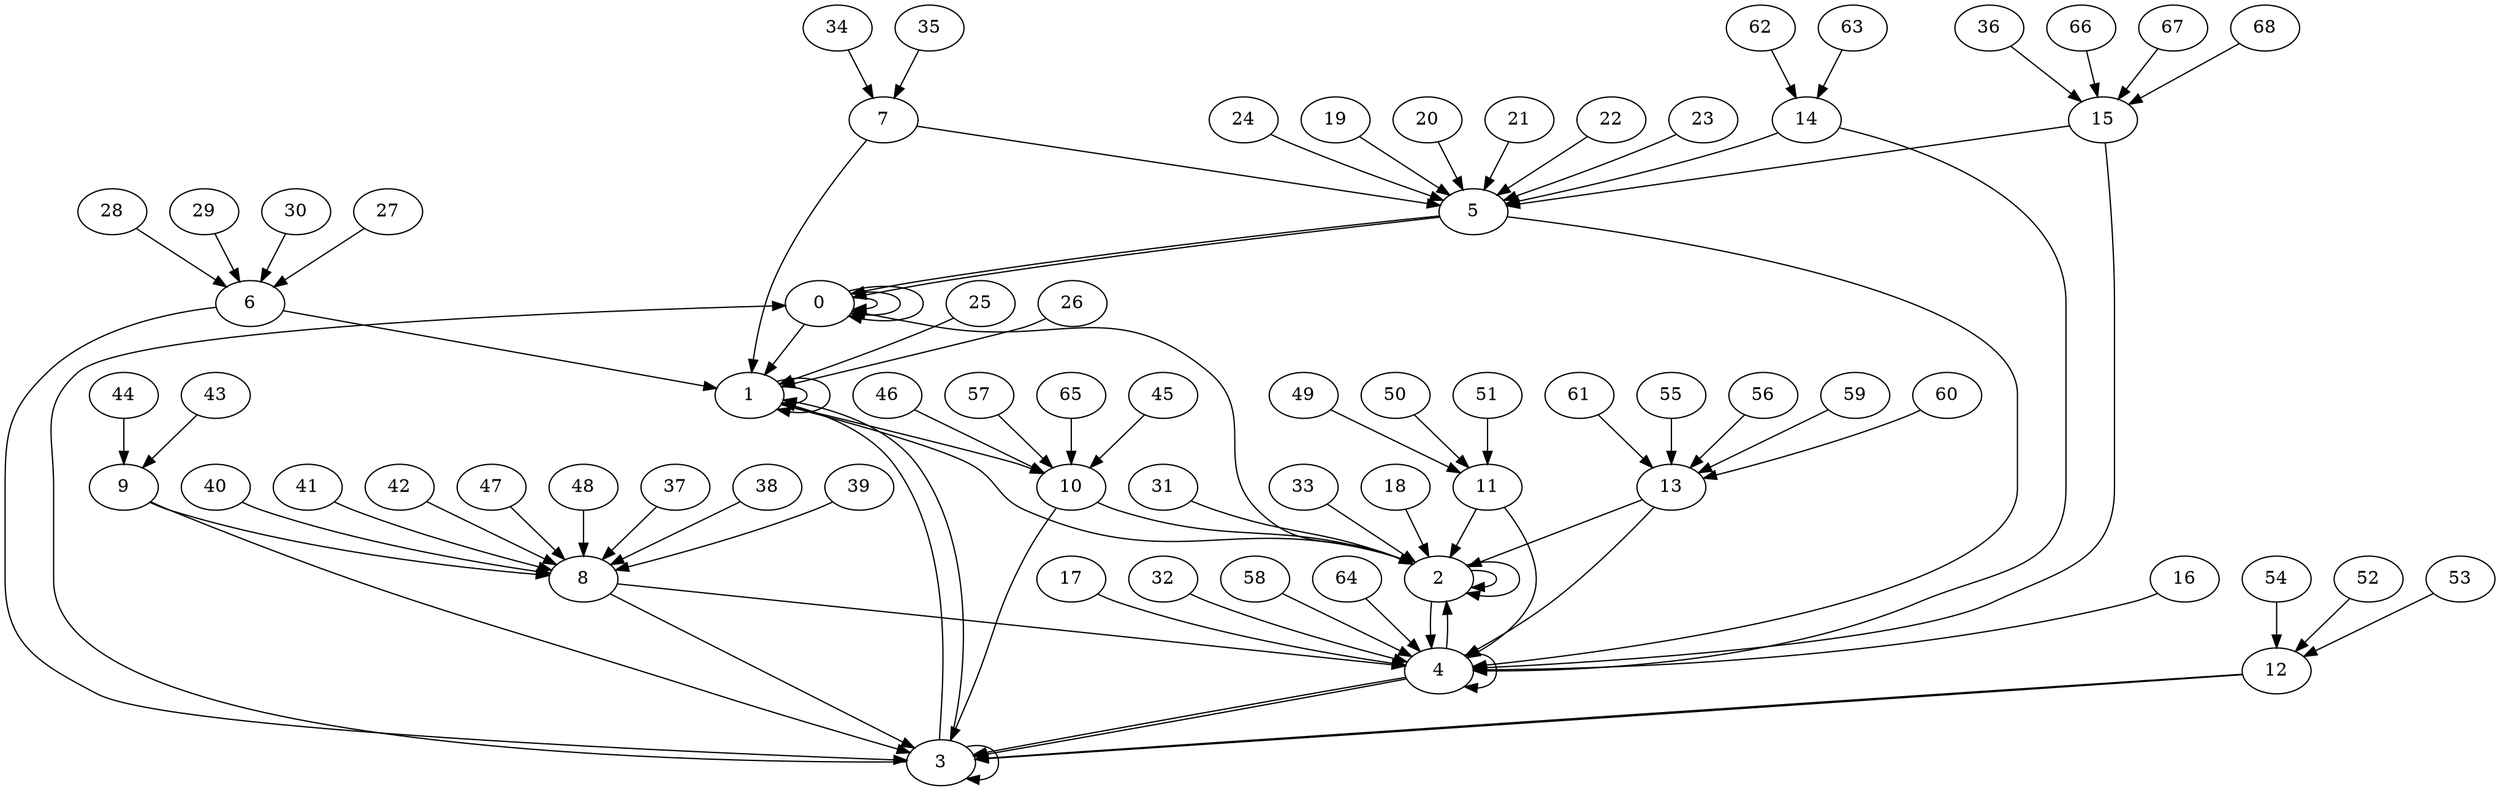 digraph {
    0 -> 0
    1 -> 10
    2 -> 4
    3 -> 0
    4 -> 3
    5 -> 0
    6 -> 1
    7 -> 1
    8 -> 3
    9 -> 8
    10 -> 2
    11 -> 2
    12 -> 3
    13 -> 4
    14 -> 4
    15 -> 4
    16 -> 4
    17 -> 4
    18 -> 2
    19 -> 5
    20 -> 5
    21 -> 5
    22 -> 5
    23 -> 5
    24 -> 5
    25 -> 1
    26 -> 1
    27 -> 6
    28 -> 6
    29 -> 6
    30 -> 6
    31 -> 2
    32 -> 4
    33 -> 2
    34 -> 7
    35 -> 7
    36 -> 15
    37 -> 8
    38 -> 8
    39 -> 8
    40 -> 8
    41 -> 8
    42 -> 8
    43 -> 9
    44 -> 9
    45 -> 10
    46 -> 10
    47 -> 8
    48 -> 8
    49 -> 11
    50 -> 11
    51 -> 11
    52 -> 12
    53 -> 12
    54 -> 12
    55 -> 13
    56 -> 13
    57 -> 10
    58 -> 4
    59 -> 13
    60 -> 13
    61 -> 13
    62 -> 14
    63 -> 14
    64 -> 4
    65 -> 10
    66 -> 15
    67 -> 15
    68 -> 15
    0 -> 1
    1 -> 2
    2 -> 0
    3 -> 1
    4 -> 2
    5 -> 0
    6 -> 3
    7 -> 5
    8 -> 4
    9 -> 3
    10 -> 3
    11 -> 4
    12 -> 3
    13 -> 2
    14 -> 5
    15 -> 5
    0 -> 0
    1 -> 1
    2 -> 2
    3 -> 1
    4 -> 3
    5 -> 4
    0 -> 0
    1 -> 1
    2 -> 2
    3 -> 3
    4 -> 4
}
